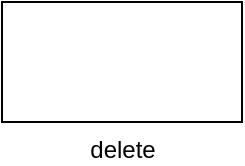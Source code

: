 <mxfile version="21.3.6" type="device" pages="2">
  <diagram name="Page-1" id="xThQm4sT6X-N74NFxG7Y">
    <mxGraphModel dx="715" dy="434" grid="1" gridSize="10" guides="1" tooltips="1" connect="1" arrows="1" fold="1" page="1" pageScale="1" pageWidth="827" pageHeight="1300" math="0" shadow="0">
      <root>
        <mxCell id="0" />
        <mxCell id="1" parent="0" />
        <mxCell id="gyr-2Z-5z_VwfHifDC50-1" value="delete" style="verticalLabelPosition=bottom;verticalAlign=top;html=1;shape=mxgraph.basic.rect;fillColor2=none;strokeWidth=1;size=20;indent=5;" parent="1" vertex="1">
          <mxGeometry x="100" y="170" width="120" height="60" as="geometry" />
        </mxCell>
      </root>
    </mxGraphModel>
  </diagram>
  <diagram id="4rwwZ6D2N6Y5Vrb3ogvn" name="Page-2">
    <mxGraphModel dx="715" dy="434" grid="1" gridSize="10" guides="1" tooltips="1" connect="1" arrows="1" fold="1" page="1" pageScale="1" pageWidth="827" pageHeight="1300" math="0" shadow="0">
      <root>
        <mxCell id="0" />
        <mxCell id="1" parent="0" />
        <UserObject label="" tags="Background" id="zy0sibjaueYdzKyYKhKY-1">
          <mxCell style="vsdxID=1;fillColor=none;gradientColor=none;strokeOpacity=0;spacingTop=-3;spacingBottom=-3;spacingLeft=-3;spacingRight=-3;points=[[0,0.5,0],[1,0.5,0],[0.5,1,0],[0.5,0,0]];labelBackgroundColor=none;rounded=1;strokeColor=none;html=1;whiteSpace=wrap;verticalAlign=middle;" parent="1" vertex="1">
            <mxGeometry x="219" y="80" width="109" height="50" as="geometry" />
          </mxCell>
        </UserObject>
        <mxCell id="zy0sibjaueYdzKyYKhKY-2" style="vsdxID=2;fillColor=#d2d3d5;gradientColor=none;strokeOpacity=0;shape=stencil(jZPRjoIwEEW/pq/NdGYVeNy4+gN+AZEqzbJgKir69SLThrbumuWpvXOHOdwMglanujxqgXDqbfetr6bqa0FfAtG0tbamH0+C1oJW+87qg+3ObcX3Yzk6ESZFV9yjnm6E0u625q5ZA0kqW3CBO3+6y3PiwPUcuHZz9um2YefubNmquFgoCUtnV6EfBnQE4F/nBERJWRE8DmWgtMEJi4AAPn+BmDuckGVyiTFGCJqS+cl5Mtgb5smNaYOgMA4qsr9S5rL4iDFnAIyi84DhZ1Ds+G80STB/Zo8vjDGSn58CvA/o3SaNh2lheZVN0/C+h/V0wUeJfw5aPwA=);spacingTop=-3;spacingBottom=-3;spacingLeft=-3;spacingRight=-3;points=[[0,0.5,0],[1,0.5,0],[0.5,1,0],[0.5,0,0]];labelBackgroundColor=none;rounded=1;html=1;whiteSpace=wrap;" parent="zy0sibjaueYdzKyYKhKY-1" vertex="1">
          <mxGeometry width="109" height="50" as="geometry" />
        </mxCell>
        <mxCell id="zy0sibjaueYdzKyYKhKY-3" value="&lt;div style=&quot;font-size: 1px&quot; align=&quot;center&quot;&gt;&lt;p style=&quot;margin: 0px; text-indent: 0px; vertical-align: middle; direction: ltr;&quot;&gt;&lt;font style=&quot;font-size:11.29px;font-family:Arial;color:#3d4752;direction:ltr;letter-spacing:0px;line-height:100%;opacity:1&quot;&gt;websockets.serve()&lt;br&gt;&lt;/font&gt;&lt;/p&gt;&lt;/div&gt;&lt;div align=&quot;center&quot;&gt;后端开始&lt;br&gt;&lt;/div&gt;" style="text;vsdxID=1;fillColor=none;gradientColor=none;strokeOpacity=0;spacingTop=-3;spacingBottom=-3;spacingLeft=-3;spacingRight=-3;points=[[0,0.5,0],[1,0.5,0],[0.5,1,0],[0.5,0,0]];labelBackgroundColor=none;rounded=1;strokeColor=none;html=1;whiteSpace=wrap;verticalAlign=middle;align=center;overflow=width;;html=1;" parent="zy0sibjaueYdzKyYKhKY-1" vertex="1">
          <mxGeometry x="3.421" y="2.38" width="102.795" height="44.45" as="geometry" />
        </mxCell>
        <UserObject label="" tags="Background" id="zy0sibjaueYdzKyYKhKY-4">
          <mxCell style="vsdxID=3;strokeOpacity=0;spacingTop=-3;spacingBottom=-3;spacingLeft=-3;spacingRight=-3;points=[[0,0.5,0],[1,0.5,0],[0.5,1,0],[0.5,0,0]];labelBackgroundColor=none;rounded=1;html=1;whiteSpace=wrap;" parent="1" vertex="1">
            <mxGeometry x="219" y="181" width="101" height="76" as="geometry" />
          </mxCell>
        </UserObject>
        <mxCell id="zy0sibjaueYdzKyYKhKY-5" style="vsdxID=4;fillColor=#ff8080;gradientColor=none;strokeOpacity=0;shape=stencil(vVPBcoMgFPwajjLAi1DPafoD/QKmEmVqxUHamHx90edkxGpuzQ12F5Z9zBI49rXuDBGsD959mostQ03glQhh29p4G+KKwInA8ey8qbz7bkvcdzoqBZsQU+IZPqoF0/7j3d4MYowCVzkSePLL/YyOw8wjdcWdpFJNwBtq41Wjyaw90AJQ7u/6/AWRWZIn182XD5kebJ95F3Swrk24RvvKZNEnOze6Sqj+Yky3gPnyZY1tFymKLd/NDDk9yDSDoiLNwNnOUJ4QZO1dAAV49CPyz49wlaRZjeZu8P9Zto13cii1zgEyybE3lycEedyRuJjKiDW1TYNdXvLr8kYIiw+nXw==);spacingTop=-3;spacingBottom=-3;spacingLeft=-3;spacingRight=-3;points=[[0,0.5,0],[1,0.5,0],[0.5,1,0],[0.5,0,0]];labelBackgroundColor=none;rounded=1;html=1;whiteSpace=wrap;" parent="zy0sibjaueYdzKyYKhKY-4" vertex="1">
          <mxGeometry width="101" height="76" as="geometry" />
        </mxCell>
        <mxCell id="zy0sibjaueYdzKyYKhKY-6" value="&lt;div style=&quot;font-size: 1px&quot;&gt;&lt;p style=&quot;text-align:center;margin-left:0;margin-right:0;margin-top:0px;margin-bottom:0px;text-indent:0;vertical-align:middle;direction:ltr;&quot;&gt;&lt;font style=&quot;font-size:15.52px;font-family:Arial;color:#ffffff;direction:ltr;letter-spacing:0px;line-height:100%;opacity:1&quot;&gt;Token检查&lt;/font&gt;&lt;/p&gt;&lt;/div&gt;" style="text;vsdxID=3;fillColor=none;gradientColor=none;strokeOpacity=0;spacingTop=-3;spacingBottom=-3;spacingLeft=-3;spacingRight=-3;points=[[0,0.5,0],[1,0.5,0],[0.5,1,0],[0.5,0,0]];labelBackgroundColor=none;rounded=1;strokeColor=none;html=1;whiteSpace=wrap;verticalAlign=middle;align=center;overflow=width;;html=1;" parent="zy0sibjaueYdzKyYKhKY-4" vertex="1">
          <mxGeometry x="3.17" y="2.98" width="95.25" height="69.85" as="geometry" />
        </mxCell>
        <mxCell id="zy0sibjaueYdzKyYKhKY-7" style="edgeStyle=orthogonalEdgeStyle;rounded=0;orthogonalLoop=1;jettySize=auto;html=1;entryX=0;entryY=0.5;entryDx=0;entryDy=0;entryPerimeter=0;" parent="1" source="zy0sibjaueYdzKyYKhKY-9" target="zy0sibjaueYdzKyYKhKY-33" edge="1">
          <mxGeometry relative="1" as="geometry" />
        </mxCell>
        <mxCell id="zy0sibjaueYdzKyYKhKY-8" value="No" style="edgeLabel;html=1;align=center;verticalAlign=middle;resizable=0;points=[];" parent="zy0sibjaueYdzKyYKhKY-7" vertex="1" connectable="0">
          <mxGeometry x="-0.183" y="-1" relative="1" as="geometry">
            <mxPoint as="offset" />
          </mxGeometry>
        </mxCell>
        <UserObject label="" tags="Background" id="zy0sibjaueYdzKyYKhKY-9">
          <mxCell style="vsdxID=5;fillColor=none;gradientColor=none;strokeColor=none;strokeWidth=3;spacingTop=-3;spacingBottom=-3;spacingLeft=-3;spacingRight=-3;points=[[0,0.5,0],[1,0.5,0],[0.5,1,0],[0.5,0,0],[0.89,1,0]];labelBackgroundColor=none;rounded=1;html=1;whiteSpace=wrap;" parent="1" vertex="1">
            <mxGeometry x="218" y="586" width="100" height="76" as="geometry" />
          </mxCell>
        </UserObject>
        <mxCell id="zy0sibjaueYdzKyYKhKY-10" style="vsdxID=6;fillColor=#ffffff;gradientColor=none;shape=stencil(vZNNkoMgEIVPw1KKH1GzTjIXmBNQkSg1RCxkJianD9paJVSS3WQH3Y9uPpqH+H5oZa8QI4N39kddde1bxA+IMd21ymkfVogfEd+frVONs79dDfteBiUjc0TVcIZOakakO33ru4IYwZyWAhJw8mL/po4j5PMCcrdlO+++QBkKTS0WZYkrkLpFSwkG+VpL5E9qkTGTox4yZ7302nbLtSBnpGtUFvpkZyObKDVcleo3Ybq9mdHdhmGXMBSvITiuWEwhMI0gkmLiYxTJ6+3eUAi8jm2lKDGrIoxkrivV/2Pkz57vxSwKGlPkuIqHkXyoz0G8cUVYzOYDW2pjwLvbfGrWEAKj8+MD);strokeColor=#c54242;strokeWidth=3;spacingTop=-3;spacingBottom=-3;spacingLeft=-3;spacingRight=-3;points=[[0,0.5,0],[1,0.5,0],[0.5,1,0],[0.5,0,0]];labelBackgroundColor=none;rounded=1;html=1;whiteSpace=wrap;" parent="zy0sibjaueYdzKyYKhKY-9" vertex="1">
          <mxGeometry width="100" height="76" as="geometry" />
        </mxCell>
        <mxCell id="zy0sibjaueYdzKyYKhKY-11" value="&lt;div style=&quot;font-size: 1px&quot;&gt;&lt;p style=&quot;text-align:center;margin-left:0;margin-right:0;margin-top:0px;margin-bottom:0px;text-indent:0;vertical-align:middle;direction:ltr;&quot;&gt;&lt;font style=&quot;font-size:11.29px;font-family:Arial;color:#333333;direction:ltr;letter-spacing:0px;line-height:100%;opacity:1&quot;&gt;是否登录？&lt;/font&gt;&lt;/p&gt;&lt;/div&gt;" style="text;vsdxID=5;fillColor=none;gradientColor=none;strokeColor=none;strokeWidth=3;spacingTop=-3;spacingBottom=-3;spacingLeft=-3;spacingRight=-3;points=[[0,0.5,0],[1,0.5,0],[0.5,1,0],[0.5,0,0],[0.89,1,0]];labelBackgroundColor=none;rounded=1;html=1;whiteSpace=wrap;verticalAlign=middle;align=center;overflow=width;;html=1;" parent="zy0sibjaueYdzKyYKhKY-9" vertex="1">
          <mxGeometry x="3.139" y="2.98" width="94.307" height="69.85" as="geometry" />
        </mxCell>
        <UserObject label="" tags="Background" id="zy0sibjaueYdzKyYKhKY-12">
          <mxCell style="vsdxID=7;fillColor=none;gradientColor=none;strokeOpacity=0;spacingTop=-3;spacingBottom=-3;spacingLeft=-3;spacingRight=-3;points=[[0,0.5,0],[1,0.5,0],[0.5,1,0],[0.5,0,0]];labelBackgroundColor=none;rounded=1;strokeColor=none;html=1;whiteSpace=wrap;" parent="1" vertex="1">
            <mxGeometry x="491" y="716" width="101" height="50" as="geometry" />
          </mxCell>
        </UserObject>
        <mxCell id="zy0sibjaueYdzKyYKhKY-13" style="vsdxID=8;fillColor=#d2d3d5;gradientColor=none;strokeOpacity=0;shape=stencil(jZPRjoIwEEW/pq/NdGYVeNy4+gN+AZEqzbJgKir69SLThrbumuWpvXOHOdwMglanujxqgXDqbfetr6bqa0FfAtG0tbamH0+C1oJW+87qg+3ObcX3Yzk6ESZFV9yjnm6E0u625q5ZA0kqW3CBO3+6y3PiwPUcuHZz9um2YefubNmquFgoCUtnV6EfBnQE4F/nBERJWRE8DmWgtMEJi4AAPn+BmDuckGVyiTFGCJqS+cl5Mtgb5smNaYOgMA4qsr9S5rL4iDFnAIyi84DhZ1Ds+G80STB/Zo8vjDGSn58CvA/o3SaNh2lheZVN0/C+h/V0wUeJfw5aPwA=);spacingTop=-3;spacingBottom=-3;spacingLeft=-3;spacingRight=-3;points=[[0,0.5,0],[1,0.5,0],[0.5,1,0],[0.5,0,0]];labelBackgroundColor=none;rounded=1;html=1;whiteSpace=wrap;" parent="zy0sibjaueYdzKyYKhKY-12" vertex="1">
          <mxGeometry width="101" height="50" as="geometry" />
        </mxCell>
        <mxCell id="zy0sibjaueYdzKyYKhKY-14" value="&lt;div style=&quot;font-size: 1px&quot;&gt;&lt;p style=&quot;text-align:center;margin-left:0;margin-right:0;margin-top:0px;margin-bottom:0px;text-indent:0;vertical-align:middle;direction:ltr;&quot;&gt;&lt;font style=&quot;font-size:11.29px;font-family:Arial;color:#333333;direction:ltr;letter-spacing:0px;line-height:100%;opacity:1&quot;&gt;pause&lt;/font&gt;&lt;/p&gt;&lt;p style=&quot;text-align:center;margin-left:0;margin-right:0;margin-top:0px;margin-bottom:0px;text-indent:0;vertical-align:middle;direction:ltr;&quot;&gt;&lt;font style=&quot;font-size:11.29px;font-family:Arial;color:#333333;direction:ltr;letter-spacing:0px;line-height:100%;opacity:1&quot;&gt;暂停&lt;br&gt;&lt;/font&gt;&lt;/p&gt;&lt;/div&gt;" style="text;vsdxID=7;fillColor=none;gradientColor=none;strokeOpacity=0;spacingTop=-3;spacingBottom=-3;spacingLeft=-3;spacingRight=-3;points=[[0,0.5,0],[1,0.5,0],[0.5,1,0],[0.5,0,0]];labelBackgroundColor=none;rounded=1;strokeColor=none;html=1;whiteSpace=wrap;verticalAlign=middle;align=center;overflow=width;;html=1;" parent="zy0sibjaueYdzKyYKhKY-12" vertex="1">
          <mxGeometry x="3.17" y="2.38" width="95.25" height="44.45" as="geometry" />
        </mxCell>
        <UserObject label="" tags="Background" id="zy0sibjaueYdzKyYKhKY-15">
          <mxCell style="vsdxID=9;edgeStyle=none;startArrow=none;endArrow=block;startSize=5;endSize=5;strokeColor=#333333;spacingTop=-3;spacingBottom=-3;spacingLeft=-3;spacingRight=-3;verticalAlign=middle;html=1;labelBackgroundColor=none;rounded=1;" parent="1" edge="1">
            <mxGeometry relative="1" as="geometry">
              <mxPoint as="offset" />
              <Array as="points" />
              <mxPoint x="270" y="131" as="sourcePoint" />
              <mxPoint x="270" y="181" as="targetPoint" />
            </mxGeometry>
          </mxCell>
        </UserObject>
        <UserObject label="" tags="Background" id="zy0sibjaueYdzKyYKhKY-16">
          <mxCell style="vsdxID=10;edgeStyle=none;startArrow=none;endArrow=block;startSize=5;endSize=5;strokeColor=#333333;spacingTop=-3;spacingBottom=-3;spacingLeft=-3;spacingRight=-3;verticalAlign=middle;html=1;labelBackgroundColor=none;rounded=1;" parent="1" edge="1">
            <mxGeometry relative="1" as="geometry">
              <mxPoint as="offset" />
              <Array as="points" />
              <mxPoint x="270" y="258" as="sourcePoint" />
              <mxPoint x="270" y="308" as="targetPoint" />
            </mxGeometry>
          </mxCell>
        </UserObject>
        <UserObject label="" tags="Background" id="zy0sibjaueYdzKyYKhKY-17">
          <mxCell style="vsdxID=11;fillColor=none;gradientColor=none;strokeWidth=102;spacingTop=-3;spacingBottom=-3;spacingLeft=-3;spacingRight=-3;points=[];labelBackgroundColor=none;rounded=0;strokeColor=none;html=1;whiteSpace=wrap;" parent="1" vertex="1">
            <mxGeometry x="350" y="100" width="350" height="70" as="geometry" />
          </mxCell>
        </UserObject>
        <mxCell id="zy0sibjaueYdzKyYKhKY-18" style="vsdxID=12;fillColor=none;gradientColor=none;fillOpacity=0;strokeOpacity=0;spacingTop=-3;spacingBottom=-3;spacingLeft=-3;spacingRight=-3;points=[[0,0.5,0],[1,0.5,0],[0.5,1,0],[0.5,0,0]];labelBackgroundColor=none;rounded=1;strokeColor=none;html=1;whiteSpace=wrap;" parent="zy0sibjaueYdzKyYKhKY-17" vertex="1">
          <mxGeometry width="349.354" height="47.895" as="geometry" />
        </mxCell>
        <mxCell id="zy0sibjaueYdzKyYKhKY-19" style="vsdxID=13;fillColor=#ffffff;gradientColor=none;fillOpacity=0;strokeOpacity=0;shape=stencil(vVTLdoMgEP0alnJ4+IB1mvxAv4BTiXJKxYO0sf36omMbMam7Zod37szlzjAifhha1WvEyBC8e9UXU4cW8SfEmOla7U2IJ8SPiB/OzuvGu/euhu9eRSYjM6JryKETmxHlX57NlwaMYE6rAgKQ+eY+JsVxiUPoc6kgcZ7PyAnIsdak8kPGkgPfXxOoAOjKyZOai8KYqdEMmXdBBeO6JGaVb3QWtbKzVU0SGi5a9yuYrm9nTbeyIiUm5R3pu1YoJjS1Mt28SqxQ8ld3HuNGykReEFyKveGIcjOcCguZOLpt0a/H/3d08zKiNqZs97ltZkQFFkX63LYtKsqH+dlfnXiYlxTW11gLO76Ob5c6QvBD4Mdv);spacingTop=-3;spacingBottom=-3;spacingLeft=-3;spacingRight=-3;points=[[0,0.5,0],[1,0.5,0],[0.5,1,0],[0.5,0,0]];labelBackgroundColor=none;rounded=1;html=1;whiteSpace=wrap;" parent="zy0sibjaueYdzKyYKhKY-18" vertex="1">
          <mxGeometry width="349.354" height="47.895" as="geometry" />
        </mxCell>
        <mxCell id="zy0sibjaueYdzKyYKhKY-20" value="&lt;div style=&quot;font-size: 1px&quot;&gt;&lt;p style=&quot;text-align:center;margin-left:6;margin-right:6;margin-top:2px;margin-bottom:0px;text-indent:0;vertical-align:middle;direction:ltr;&quot;&gt;&lt;font style=&quot;font-size:16.93px;font-family:Arial;color:#a9afb8;direction:ltr;letter-spacing:0px;line-height:100%;opacity:1&quot;&gt;&lt;b&gt;Legal-Chat Backend Flowchart&lt;/b&gt;&lt;/font&gt;&lt;/p&gt;&lt;/div&gt;" style="text;vsdxID=12;fillColor=none;gradientColor=none;fillOpacity=0;strokeOpacity=0;spacingTop=-3;spacingBottom=-3;spacingLeft=-3;spacingRight=-3;points=[[0,0.5,0],[1,0.5,0],[0.5,1,0],[0.5,0,0]];labelBackgroundColor=none;rounded=1;strokeColor=none;html=1;whiteSpace=wrap;verticalAlign=middle;align=center;overflow=width;;html=1;" parent="zy0sibjaueYdzKyYKhKY-18" vertex="1">
          <mxGeometry x="1.64" y="4.439" width="346.5" height="39.771" as="geometry" />
        </mxCell>
        <mxCell id="zy0sibjaueYdzKyYKhKY-21" style="vsdxID=14;fillColor=none;gradientColor=none;shape=stencil(hZA7DsIwDEBP45HITYTUzqVcgBNExJAISCo35Xd60pihYmGzn/3kD5h+8nYk0DhlThd6BJc9mB1oHaInDrlEYAYw/SkxnTnN0Uk+2tKpsRJy4jRLt0bLx0N4k7CtwlaweLd0X+Y9pbpBhV/rJaRrVSfCXoRriCuhwf9GCep2NZHD1rXfSwqSL5jhAw==);strokeColor=#a9afb8;spacingTop=-3;spacingBottom=-3;spacingLeft=-3;spacingRight=-3;points=[];labelBackgroundColor=none;rounded=1;html=1;whiteSpace=wrap;" parent="zy0sibjaueYdzKyYKhKY-17" vertex="1">
          <mxGeometry x="85.24" y="46.053" width="180.166" height="1.842" as="geometry" />
        </mxCell>
        <mxCell id="zy0sibjaueYdzKyYKhKY-22" style="vsdxID=15;fillColor=none;gradientColor=none;fillOpacity=0;strokeOpacity=0;spacingTop=-3;spacingBottom=-3;spacingLeft=-3;spacingRight=-3;points=[[0,0.5,0],[1,0.5,0],[0.5,1,0],[0.5,0,0]];labelBackgroundColor=none;rounded=1;strokeColor=none;html=1;whiteSpace=wrap;" parent="zy0sibjaueYdzKyYKhKY-17" vertex="1">
          <mxGeometry y="47.895" width="350" height="20.263" as="geometry" />
        </mxCell>
        <mxCell id="zy0sibjaueYdzKyYKhKY-23" style="vsdxID=16;fillColor=#ffffff;gradientColor=none;fillOpacity=0;strokeOpacity=0;shape=stencil(vVTLdoMgFPwalnJ4KbpO0x/oF3AqUU6teJA2Jl9f9JpWSO2u2cHMXIa5ckX8MLZq0IiR0Tv7ps+m9i3iT4gx07faGR9WiB8RP5ys042zH30N+0EFJSMLomuoobOaEeVeX8xVA0YwpzIHAirf7efsOK08UBfYCYaFWJBnEIezZpebGFcM9O5WQHFZAvSjEdGZq8OUqcmMmbNeeWP7iOuUa3QWvLJTp5qIGs9aDxuYbm/XmX4TpaowKX6x3osikigMSxpFoWSvOw9Ik5rnEvP9OBSTMolTYllEce778+3x/3HunkW4zfoud76PTALxHAsZP7W0QXnxsDh/j01YLAMKo2u6DuZ7y6cDHSD4GfDjFw==);spacingTop=-3;spacingBottom=-3;spacingLeft=-3;spacingRight=-3;points=[[0,0.5,0],[1,0.5,0],[0.5,1,0],[0.5,0,0]];labelBackgroundColor=none;rounded=1;html=1;whiteSpace=wrap;" parent="zy0sibjaueYdzKyYKhKY-22" vertex="1">
          <mxGeometry width="350" height="20.263" as="geometry" />
        </mxCell>
        <mxCell id="zy0sibjaueYdzKyYKhKY-24" value="&lt;div style=&quot;font-size: 1px&quot;&gt;&lt;p style=&quot;text-align:center;margin-left:6;margin-right:6;margin-top:2px;margin-bottom:0px;text-indent:0;vertical-align:middle;direction:ltr;&quot;&gt;&lt;font style=&quot;font-size:9.88px;font-family:Arial;color:#a9afb8;direction:ltr;letter-spacing:0px;line-height:100%;opacity:1&quot;&gt;Breeky Sneaky  |  May 30, 2023&lt;/font&gt;&lt;/p&gt;&lt;/div&gt;" style="text;vsdxID=15;fillColor=none;gradientColor=none;fillOpacity=0;strokeOpacity=0;spacingTop=-3;spacingBottom=-3;spacingLeft=-3;spacingRight=-3;points=[[0,0.5,0],[1,0.5,0],[0.5,1,0],[0.5,0,0]];labelBackgroundColor=none;rounded=1;strokeColor=none;html=1;whiteSpace=wrap;verticalAlign=middle;align=center;overflow=width;;html=1;" parent="zy0sibjaueYdzKyYKhKY-22" vertex="1">
          <mxGeometry x="1.64" y="2.892" width="346.907" height="12.876" as="geometry" />
        </mxCell>
        <UserObject label="" tags="Background" id="zy0sibjaueYdzKyYKhKY-25">
          <mxCell style="vsdxID=17;fillColor=none;gradientColor=none;strokeOpacity=0;spacingTop=-3;spacingBottom=-3;spacingLeft=-3;spacingRight=-3;points=[[0,0.5,0],[1,0.5,0],[0.5,1,0],[0.5,0,0]];labelBackgroundColor=none;rounded=1;strokeColor=none;html=1;whiteSpace=wrap;" parent="1" vertex="1">
            <mxGeometry x="219" y="308" width="101" height="76" as="geometry" />
          </mxCell>
        </UserObject>
        <mxCell id="zy0sibjaueYdzKyYKhKY-26" style="vsdxID=18;fillColor=#ff8080;gradientColor=none;strokeOpacity=0;shape=stencil(vVPBcoMgFPwajjLAi1DPafoD/QKmEmVqxUHamHx90edkxGpuzQ12F5Z9zBI49rXuDBGsD959mostQ03glQhh29p4G+KKwInA8ey8qbz7bkvcdzoqBZsQU+IZPqoF0/7j3d4MYowCVzkSePLL/YyOw8wjdcWdpFJNwBtq41Wjyaw90AJQ7u/6/AWRWZIn182XD5kebJ95F3Swrk24RvvKZNEnOze6Sqj+Yky3gPnyZY1tFymKLd/NDDk9yDSDoiLNwNnOUJ4QZO1dAAV49CPyz49wlaRZjeZu8P9Zto13cii1zgEyybE3lycEedyRuJjKiDW1TYNdXvLr8kYIiw+nXw==);spacingTop=-3;spacingBottom=-3;spacingLeft=-3;spacingRight=-3;points=[[0,0.5,0],[1,0.5,0],[0.5,1,0],[0.5,0,0]];labelBackgroundColor=none;rounded=1;html=1;whiteSpace=wrap;" parent="zy0sibjaueYdzKyYKhKY-25" vertex="1">
          <mxGeometry width="101" height="76" as="geometry" />
        </mxCell>
        <mxCell id="zy0sibjaueYdzKyYKhKY-27" value="&lt;div style=&quot;font-size: 1px&quot;&gt;&lt;p style=&quot;text-align:center;margin-left:0;margin-right:0;margin-top:0px;margin-bottom:0px;text-indent:0;vertical-align:middle;direction:ltr;&quot;&gt;&lt;font style=&quot;font-size:15.52px;font-family:Arial;color:#ffffff;direction:ltr;letter-spacing:0px;line-height:100%;opacity:1&quot;&gt;接收Chat ID&lt;/font&gt;&lt;/p&gt;&lt;/div&gt;" style="text;vsdxID=17;fillColor=none;gradientColor=none;strokeOpacity=0;spacingTop=-3;spacingBottom=-3;spacingLeft=-3;spacingRight=-3;points=[[0,0.5,0],[1,0.5,0],[0.5,1,0],[0.5,0,0]];labelBackgroundColor=none;rounded=1;strokeColor=none;html=1;whiteSpace=wrap;verticalAlign=middle;align=center;overflow=width;;html=1;" parent="zy0sibjaueYdzKyYKhKY-25" vertex="1">
          <mxGeometry x="3.17" y="2.98" width="95.25" height="69.85" as="geometry" />
        </mxCell>
        <UserObject label="" tags="Background" id="zy0sibjaueYdzKyYKhKY-28">
          <mxCell style="vsdxID=19;fillColor=none;gradientColor=none;strokeOpacity=0;spacingTop=-3;spacingBottom=-3;spacingLeft=-3;spacingRight=-3;points=[[0,0.5,0],[1,0.5,0],[0.5,1,0],[0.5,0,0]];labelBackgroundColor=none;rounded=1;strokeColor=none;html=1;whiteSpace=wrap;" parent="1" vertex="1">
            <mxGeometry x="218" y="452" width="101" height="76" as="geometry" />
          </mxCell>
        </UserObject>
        <mxCell id="zy0sibjaueYdzKyYKhKY-29" style="vsdxID=20;fillColor=#ff8080;gradientColor=none;strokeOpacity=0;shape=stencil(vVPBcoMgFPwajjLAi1DPafoD/QKmEmVqxUHamHx90edkxGpuzQ12F5Z9zBI49rXuDBGsD959mostQ03glQhh29p4G+KKwInA8ey8qbz7bkvcdzoqBZsQU+IZPqoF0/7j3d4MYowCVzkSePLL/YyOw8wjdcWdpFJNwBtq41Wjyaw90AJQ7u/6/AWRWZIn182XD5kebJ95F3Swrk24RvvKZNEnOze6Sqj+Yky3gPnyZY1tFymKLd/NDDk9yDSDoiLNwNnOUJ4QZO1dAAV49CPyz49wlaRZjeZu8P9Zto13cii1zgEyybE3lycEedyRuJjKiDW1TYNdXvLr8kYIiw+nXw==);spacingTop=-3;spacingBottom=-3;spacingLeft=-3;spacingRight=-3;points=[[0,0.5,0],[1,0.5,0],[0.5,1,0],[0.5,0,0]];labelBackgroundColor=none;rounded=1;html=1;whiteSpace=wrap;" parent="zy0sibjaueYdzKyYKhKY-28" vertex="1">
          <mxGeometry width="101" height="76" as="geometry" />
        </mxCell>
        <mxCell id="zy0sibjaueYdzKyYKhKY-30" value="&lt;p style=&quot;line-height: 100%;&quot; align=&quot;justify&quot;&gt;&lt;/p&gt;&lt;div style=&quot;font-size: 1px&quot; align=&quot;justify&quot;&gt;&lt;p style=&quot;text-align:center;margin-left:0;margin-right:0;margin-top:0px;margin-bottom:0px;text-indent:0;vertical-align:middle;direction:ltr;&quot;&gt;&lt;font style=&quot;font-size:15.52px;font-family:Arial;color:#ffffff;direction:ltr;letter-spacing:0px;line-height:100%;opacity:1&quot;&gt;接收用户第一&lt;/font&gt;&lt;/p&gt;&lt;p style=&quot;text-align:center;margin-left:0;margin-right:0;margin-top:0px;margin-bottom:0px;text-indent:0;vertical-align:middle;direction:ltr;&quot;&gt;&lt;font style=&quot;font-size:15.52px;font-family:Arial;color:#ffffff;direction:ltr;letter-spacing:0px;line-height:100%;opacity:1&quot;&gt;&lt;br&gt;&lt;/font&gt;&lt;/p&gt;&lt;p style=&quot;text-align:center;margin-left:0;margin-right:0;margin-top:0px;margin-bottom:0px;text-indent:0;vertical-align:middle;direction:ltr;&quot;&gt;&lt;font style=&quot;font-size:15.52px;font-family:Arial;color:#ffffff;direction:ltr;letter-spacing:0px;line-height:100%;opacity:1&quot;&gt;个问题&lt;/font&gt;&lt;/p&gt;&lt;/div&gt;&lt;p align=&quot;justify&quot;&gt;&lt;/p&gt;" style="text;vsdxID=19;fillColor=none;gradientColor=none;strokeOpacity=0;spacingTop=-3;spacingBottom=-3;spacingLeft=-3;spacingRight=-3;points=[[0,0.5,0],[1,0.5,0],[0.5,1,0],[0.5,0,0]];labelBackgroundColor=none;rounded=1;strokeColor=none;html=1;whiteSpace=wrap;verticalAlign=middle;align=center;overflow=width;;html=1;" parent="zy0sibjaueYdzKyYKhKY-28" vertex="1">
          <mxGeometry x="3.17" y="2.98" width="95.25" height="69.85" as="geometry" />
        </mxCell>
        <UserObject label="" tags="Background" id="zy0sibjaueYdzKyYKhKY-31">
          <mxCell style="vsdxID=21;edgeStyle=none;startArrow=none;endArrow=block;startSize=5;endSize=5;strokeColor=#3a414a;spacingTop=-3;spacingBottom=-3;spacingLeft=-3;spacingRight=-3;verticalAlign=middle;html=1;labelBackgroundColor=none;rounded=1;" parent="1" edge="1">
            <mxGeometry relative="1" as="geometry">
              <mxPoint y="-1" as="offset" />
              <Array as="points" />
              <mxPoint x="270" y="385" as="sourcePoint" />
              <mxPoint x="270" y="452" as="targetPoint" />
            </mxGeometry>
          </mxCell>
        </UserObject>
        <UserObject label="" tags="Background" id="zy0sibjaueYdzKyYKhKY-32">
          <mxCell style="vsdxID=22;edgeStyle=none;startArrow=none;endArrow=block;startSize=5;endSize=5;strokeColor=#3a414a;spacingTop=-3;spacingBottom=-3;spacingLeft=-3;spacingRight=-3;verticalAlign=middle;html=1;labelBackgroundColor=none;rounded=1;" parent="1" edge="1">
            <mxGeometry relative="1" as="geometry">
              <mxPoint as="offset" />
              <Array as="points" />
              <mxPoint x="269" y="528" as="sourcePoint" />
              <mxPoint x="269" y="587" as="targetPoint" />
            </mxGeometry>
          </mxCell>
        </UserObject>
        <UserObject label="" tags="Background" id="zy0sibjaueYdzKyYKhKY-33">
          <mxCell style="vsdxID=23;fillColor=none;gradientColor=none;strokeColor=none;strokeWidth=3;spacingTop=-3;spacingBottom=-3;spacingLeft=-3;spacingRight=-3;points=[[0,0.5,0],[1,0.5,0],[0.5,1,0],[0.5,0,0],[0.01,1,0]];labelBackgroundColor=none;rounded=1;html=1;whiteSpace=wrap;" parent="1" vertex="1">
            <mxGeometry x="409" y="584" width="109" height="80" as="geometry" />
          </mxCell>
        </UserObject>
        <mxCell id="zy0sibjaueYdzKyYKhKY-34" style="vsdxID=24;fillColor=#ffffff;gradientColor=none;shape=stencil(vZNNkoMgEIVPw1KKH1GzTjIXmBNQkSg1RCxkJianD9paJVSS3WQH3Y9uPpqH+H5oZa8QI4N39kddde1bxA+IMd21ymkfVogfEd+frVONs79dDfteBiUjc0TVcIZOakakO33ru4IYwZyWAhJw8mL/po4j5PMCcrdlO+++QBkKTS0WZYkrkLpFSwkG+VpL5E9qkTGTox4yZ7302nbLtSBnpGtUFvpkZyObKDVcleo3Ybq9mdHdhmGXMBSvITiuWEwhMI0gkmLiYxTJ6+3eUAi8jm2lKDGrIoxkrivV/2Pkz57vxSwKGlPkuIqHkXyoz0G8cUVYzOYDW2pjwLvbfGrWEAKj8+MD);strokeColor=#c54242;strokeWidth=3;spacingTop=-3;spacingBottom=-3;spacingLeft=-3;spacingRight=-3;points=[[0,0.5,0],[1,0.5,0],[0.5,1,0],[0.5,0,0]];labelBackgroundColor=none;rounded=1;html=1;whiteSpace=wrap;" parent="zy0sibjaueYdzKyYKhKY-33" vertex="1">
          <mxGeometry width="109" height="80" as="geometry" />
        </mxCell>
        <mxCell id="zy0sibjaueYdzKyYKhKY-35" value="&lt;div style=&quot;font-size: 1px&quot;&gt;&lt;p style=&quot;text-align:center;margin-left:0;margin-right:0;margin-top:0px;margin-bottom:0px;text-indent:0;vertical-align:middle;direction:ltr;&quot;&gt;&lt;font style=&quot;font-size:11.29px;font-family:Arial;color:#333333;direction:ltr;letter-spacing:0px;line-height:100%;opacity:1&quot;&gt;是否为默认问题？&lt;/font&gt;&lt;/p&gt;&lt;/div&gt;" style="text;vsdxID=23;fillColor=none;gradientColor=none;strokeColor=none;strokeWidth=3;spacingTop=-3;spacingBottom=-3;spacingLeft=-3;spacingRight=-3;points=[[0,0.5,0],[1,0.5,0],[0.5,1,0],[0.5,0,0],[0.01,1,0]];labelBackgroundColor=none;rounded=1;html=1;whiteSpace=wrap;verticalAlign=middle;align=center;overflow=width;;html=1;" parent="zy0sibjaueYdzKyYKhKY-33" vertex="1">
          <mxGeometry x="3.421" y="3.137" width="102.795" height="73.526" as="geometry" />
        </mxCell>
        <UserObject label="" tags="Background" id="zy0sibjaueYdzKyYKhKY-36">
          <mxCell style="vsdxID=29;fillColor=none;gradientColor=none;strokeOpacity=0;spacingTop=-3;spacingBottom=-3;spacingLeft=-3;spacingRight=-3;points=[[0,0.5,0],[1,0.5,0],[0.5,1,0],[0.5,0,0]];labelBackgroundColor=none;rounded=1;strokeColor=none;html=1;whiteSpace=wrap;perimeterSpacing=1;horizontal=1;" parent="1" vertex="1">
            <mxGeometry x="413" y="406" width="101" height="76" as="geometry" />
          </mxCell>
        </UserObject>
        <mxCell id="zy0sibjaueYdzKyYKhKY-37" style="vsdxID=30;fillColor=#ff8080;gradientColor=none;strokeOpacity=0;shape=stencil(vVPBcoMgFPwajjLAi1DPafoD/QKmEmVqxUHamHx90edkxGpuzQ12F5Z9zBI49rXuDBGsD959mostQ03glQhh29p4G+KKwInA8ey8qbz7bkvcdzoqBZsQU+IZPqoF0/7j3d4MYowCVzkSePLL/YyOw8wjdcWdpFJNwBtq41Wjyaw90AJQ7u/6/AWRWZIn182XD5kebJ95F3Swrk24RvvKZNEnOze6Sqj+Yky3gPnyZY1tFymKLd/NDDk9yDSDoiLNwNnOUJ4QZO1dAAV49CPyz49wlaRZjeZu8P9Zto13cii1zgEyybE3lycEedyRuJjKiDW1TYNdXvLr8kYIiw+nXw==);spacingTop=-3;spacingBottom=-3;spacingLeft=-3;spacingRight=-3;points=[[0,0.5,0],[1,0.5,0],[0.5,1,0],[0.5,0,0]];labelBackgroundColor=none;rounded=1;html=1;whiteSpace=wrap;" parent="zy0sibjaueYdzKyYKhKY-36" vertex="1">
          <mxGeometry width="101" height="76" as="geometry" />
        </mxCell>
        <mxCell id="zy0sibjaueYdzKyYKhKY-38" value="&lt;div style=&quot;font-size: 1px&quot;&gt;&lt;p style=&quot;text-align:center;margin-left:0;margin-right:0;margin-top:0px;margin-bottom:0px;text-indent:0;vertical-align:middle;direction:ltr;&quot;&gt;&lt;font style=&quot;font-size:12.7px;font-family:Arial;color:#ffffff;direction:ltr;letter-spacing:0px;line-height:100%;opacity:1&quot;&gt;“请您登录后再找&lt;/font&gt;&lt;/p&gt;&lt;p style=&quot;text-align:center;margin-left:0;margin-right:0;margin-top:0px;margin-bottom:0px;text-indent:0;vertical-align:middle;direction:ltr;&quot;&gt;&lt;font style=&quot;font-size:12.7px;font-family:Arial;color:#ffffff;direction:ltr;letter-spacing:0px;line-height:100%;opacity:1&quot;&gt;&lt;br&gt;&lt;/font&gt;&lt;/p&gt;&lt;p style=&quot;text-align:center;margin-left:0;margin-right:0;margin-top:0px;margin-bottom:0px;text-indent:0;vertical-align:middle;direction:ltr;&quot;&gt;&lt;font style=&quot;font-size:12.7px;font-family:Arial;color:#ffffff;direction:ltr;letter-spacing:0px;line-height:100%;opacity:1&quot;&gt;我咨询更多问题”&lt;/font&gt;&lt;/p&gt;&lt;/div&gt;" style="text;vsdxID=29;fillColor=none;gradientColor=none;strokeOpacity=0;spacingTop=1;spacingBottom=-3;spacingLeft=-3;spacingRight=-3;points=[[0,0.5,0],[1,0.5,0],[0.5,1,0],[0.5,0,0]];labelBackgroundColor=none;rounded=1;strokeColor=none;html=1;whiteSpace=wrap;verticalAlign=middle;align=center;overflow=width;;html=1;fontStyle=0" parent="zy0sibjaueYdzKyYKhKY-36" vertex="1">
          <mxGeometry x="3.17" y="2.98" width="95.25" height="69.85" as="geometry" />
        </mxCell>
        <UserObject label="" tags="Background" id="zy0sibjaueYdzKyYKhKY-39">
          <mxCell style="vsdxID=31;fillColor=none;gradientColor=none;strokeOpacity=0;spacingTop=-3;spacingBottom=-3;spacingLeft=-3;spacingRight=-3;points=[[0,0.5,0],[1,0.5,0],[0.5,1,0],[0.5,0,0]];labelBackgroundColor=none;rounded=1;strokeColor=none;html=1;whiteSpace=wrap;" parent="1" vertex="1">
            <mxGeometry x="414" y="290" width="101" height="50" as="geometry" />
          </mxCell>
        </UserObject>
        <mxCell id="zy0sibjaueYdzKyYKhKY-40" style="vsdxID=32;fillColor=#d2d3d5;gradientColor=none;strokeOpacity=0;shape=stencil(jZPRjoIwEEW/pq/NdGYVeNy4+gN+AZEqzbJgKir69SLThrbumuWpvXOHOdwMglanujxqgXDqbfetr6bqa0FfAtG0tbamH0+C1oJW+87qg+3ObcX3Yzk6ESZFV9yjnm6E0u625q5ZA0kqW3CBO3+6y3PiwPUcuHZz9um2YefubNmquFgoCUtnV6EfBnQE4F/nBERJWRE8DmWgtMEJi4AAPn+BmDuckGVyiTFGCJqS+cl5Mtgb5smNaYOgMA4qsr9S5rL4iDFnAIyi84DhZ1Ds+G80STB/Zo8vjDGSn58CvA/o3SaNh2lheZVN0/C+h/V0wUeJfw5aPwA=);spacingTop=-3;spacingBottom=-3;spacingLeft=-3;spacingRight=-3;points=[[0,0.5,0],[1,0.5,0],[0.5,1,0],[0.5,0,0]];labelBackgroundColor=none;rounded=1;html=1;whiteSpace=wrap;" parent="zy0sibjaueYdzKyYKhKY-39" vertex="1">
          <mxGeometry width="101" height="50" as="geometry" />
        </mxCell>
        <mxCell id="zy0sibjaueYdzKyYKhKY-41" value="&lt;div style=&quot;font-size: 1px&quot;&gt;&lt;p style=&quot;text-align:center;margin-left:0;margin-right:0;margin-top:0px;margin-bottom:0px;text-indent:0;vertical-align:middle;direction:ltr;&quot;&gt;&lt;font style=&quot;font-size:11.29px;font-family:Arial;color:#333333;direction:ltr;letter-spacing:0px;line-height:100%;opacity:1&quot;&gt;pause&lt;/font&gt;&lt;/p&gt;&lt;/div&gt;&amp;nbsp;暂停" style="text;vsdxID=31;fillColor=none;gradientColor=none;strokeOpacity=0;spacingTop=-3;spacingBottom=-3;spacingLeft=-3;spacingRight=-3;points=[[0,0.5,0],[1,0.5,0],[0.5,1,0],[0.5,0,0]];labelBackgroundColor=none;rounded=1;strokeColor=none;html=1;whiteSpace=wrap;verticalAlign=middle;align=center;overflow=width;;html=1;" parent="zy0sibjaueYdzKyYKhKY-39" vertex="1">
          <mxGeometry x="3.17" y="2.38" width="95.25" height="44.45" as="geometry" />
        </mxCell>
        <UserObject label="" tags="Background" id="zy0sibjaueYdzKyYKhKY-42">
          <mxCell style="vsdxID=33;edgeStyle=none;startArrow=none;endArrow=block;startSize=5;endSize=5;strokeColor=#3a414a;spacingTop=-3;spacingBottom=-3;spacingLeft=-3;spacingRight=-3;verticalAlign=middle;html=1;labelBackgroundColor=none;rounded=1;exitX=0.5;exitY=0;exitDx=0;exitDy=0;exitPerimeter=0;entryX=0.5;entryY=1;entryDx=0;entryDy=0;entryPerimeter=0;" parent="1" source="zy0sibjaueYdzKyYKhKY-37" target="zy0sibjaueYdzKyYKhKY-40" edge="1">
            <mxGeometry relative="1" as="geometry">
              <mxPoint y="-1" as="offset" />
              <Array as="points" />
              <mxPoint x="460" y="406" as="sourcePoint" />
              <mxPoint x="460" y="334" as="targetPoint" />
            </mxGeometry>
          </mxCell>
        </UserObject>
        <UserObject label="" tags="Background" id="zy0sibjaueYdzKyYKhKY-43">
          <mxCell style="vsdxID=34;fillColor=none;gradientColor=none;strokeColor=none;strokeWidth=3;spacingTop=-3;spacingBottom=-3;spacingLeft=-3;spacingRight=-3;points=[[0,0.5,0],[1,0.5,0],[0.5,1,0],[0.5,0,0],[0.97,1,0]];labelBackgroundColor=none;rounded=1;html=1;whiteSpace=wrap;" parent="1" vertex="1">
            <mxGeometry x="130" y="804" width="101" height="76" as="geometry" />
          </mxCell>
        </UserObject>
        <mxCell id="zy0sibjaueYdzKyYKhKY-44" style="vsdxID=35;fillColor=#ffffff;gradientColor=none;shape=stencil(vZNNkoMgEIVPw1KKH1GzTjIXmBNQkSg1RCxkJianD9paJVSS3WQH3Y9uPpqH+H5oZa8QI4N39kddde1bxA+IMd21ymkfVogfEd+frVONs79dDfteBiUjc0TVcIZOakakO33ru4IYwZyWAhJw8mL/po4j5PMCcrdlO+++QBkKTS0WZYkrkLpFSwkG+VpL5E9qkTGTox4yZ7302nbLtSBnpGtUFvpkZyObKDVcleo3Ybq9mdHdhmGXMBSvITiuWEwhMI0gkmLiYxTJ6+3eUAi8jm2lKDGrIoxkrivV/2Pkz57vxSwKGlPkuIqHkXyoz0G8cUVYzOYDW2pjwLvbfGrWEAKj8+MD);strokeColor=#c54242;strokeWidth=3;spacingTop=-3;spacingBottom=-3;spacingLeft=-3;spacingRight=-3;points=[[0,0.5,0],[1,0.5,0],[0.5,1,0],[0.5,0,0]];labelBackgroundColor=none;rounded=1;html=1;whiteSpace=wrap;" parent="zy0sibjaueYdzKyYKhKY-43" vertex="1">
          <mxGeometry width="101" height="76" as="geometry" />
        </mxCell>
        <mxCell id="zy0sibjaueYdzKyYKhKY-45" value="&lt;div style=&quot;font-size: 1px&quot;&gt;&lt;p style=&quot;text-align:center;margin-left:0;margin-right:0;margin-top:0px;margin-bottom:0px;text-indent:0;vertical-align:middle;direction:ltr;&quot;&gt;&lt;font style=&quot;font-size:11.29px;font-family:Arial;color:#333333;direction:ltr;letter-spacing:0px;line-height:100%;opacity:1&quot;&gt;是否为指令？&lt;br/&gt;(以 / 开头？)&lt;/font&gt;&lt;/p&gt;&lt;/div&gt;" style="text;vsdxID=34;fillColor=none;gradientColor=none;strokeColor=none;strokeWidth=3;spacingTop=-3;spacingBottom=-3;spacingLeft=-3;spacingRight=-3;points=[[0,0.5,0],[1,0.5,0],[0.5,1,0],[0.5,0,0],[0.97,1,0]];labelBackgroundColor=none;rounded=1;html=1;whiteSpace=wrap;verticalAlign=middle;align=center;overflow=width;;html=1;" parent="zy0sibjaueYdzKyYKhKY-43" vertex="1">
          <mxGeometry x="3.17" y="2.98" width="95.25" height="69.85" as="geometry" />
        </mxCell>
        <UserObject label="" tags="Background" id="zy0sibjaueYdzKyYKhKY-46">
          <mxCell style="vsdxID=37;fillColor=none;gradientColor=none;strokeColor=none;strokeWidth=3;spacingTop=-3;spacingBottom=-3;spacingLeft=-3;spacingRight=-3;points=[[0,0.5,0],[1,0.5,0],[0.5,1,0],[0.5,0,0],[0.01,1,0],[0.51,1,0]];labelBackgroundColor=none;rounded=1;html=1;whiteSpace=wrap;" parent="1" vertex="1">
            <mxGeometry x="329" y="804" width="101" height="76" as="geometry" />
          </mxCell>
        </UserObject>
        <mxCell id="zy0sibjaueYdzKyYKhKY-47" style="vsdxID=38;fillColor=#ffffff;gradientColor=none;shape=stencil(vZNNkoMgEIVPw1KKH1GzTjIXmBNQkSg1RCxkJianD9paJVSS3WQH3Y9uPpqH+H5oZa8QI4N39kddde1bxA+IMd21ymkfVogfEd+frVONs79dDfteBiUjc0TVcIZOakakO33ru4IYwZyWAhJw8mL/po4j5PMCcrdlO+++QBkKTS0WZYkrkLpFSwkG+VpL5E9qkTGTox4yZ7302nbLtSBnpGtUFvpkZyObKDVcleo3Ybq9mdHdhmGXMBSvITiuWEwhMI0gkmLiYxTJ6+3eUAi8jm2lKDGrIoxkrivV/2Pkz57vxSwKGlPkuIqHkXyoz0G8cUVYzOYDW2pjwLvbfGrWEAKj8+MD);strokeColor=#c54242;strokeWidth=3;spacingTop=-3;spacingBottom=-3;spacingLeft=-3;spacingRight=-3;points=[[0,0.5,0],[1,0.5,0],[0.5,1,0],[0.5,0,0]];labelBackgroundColor=none;rounded=1;html=1;whiteSpace=wrap;" parent="zy0sibjaueYdzKyYKhKY-46" vertex="1">
          <mxGeometry width="101" height="76" as="geometry" />
        </mxCell>
        <mxCell id="zy0sibjaueYdzKyYKhKY-48" value="&lt;div style=&quot;font-size: 1px&quot;&gt;&lt;p style=&quot;text-align:center;margin-left:0;margin-right:0;margin-top:0px;margin-bottom:0px;text-indent:0;vertical-align:middle;direction:ltr;&quot;&gt;&lt;font style=&quot;font-size:11.29px;font-family:Arial;color:#333333;direction:ltr;letter-spacing:0px;line-height:100%;opacity:1&quot;&gt;指令格式正确？&lt;/font&gt;&lt;/p&gt;&lt;/div&gt;" style="text;vsdxID=37;fillColor=none;gradientColor=none;strokeColor=none;strokeWidth=3;spacingTop=-3;spacingBottom=-3;spacingLeft=-3;spacingRight=-3;points=[[0,0.5,0],[1,0.5,0],[0.5,1,0],[0.5,0,0],[0.01,1,0],[0.51,1,0]];labelBackgroundColor=none;rounded=1;html=1;whiteSpace=wrap;verticalAlign=middle;align=center;overflow=width;;html=1;" parent="zy0sibjaueYdzKyYKhKY-46" vertex="1">
          <mxGeometry x="3.17" y="2.98" width="95.25" height="69.85" as="geometry" />
        </mxCell>
        <UserObject label="" tags="Background" id="zy0sibjaueYdzKyYKhKY-49">
          <mxCell style="vsdxID=42;edgeStyle=none;startArrow=none;endArrow=block;startSize=5;endSize=5;strokeColor=#3a414a;spacingTop=-3;spacingBottom=-3;spacingLeft=-3;spacingRight=-3;verticalAlign=middle;html=1;labelBackgroundColor=none;rounded=1;exitX=0.5;exitY=0;exitDx=0;exitDy=0;exitPerimeter=0;entryX=0.5;entryY=1;entryDx=0;entryDy=0;entryPerimeter=0;" parent="1" source="zy0sibjaueYdzKyYKhKY-84" target="zy0sibjaueYdzKyYKhKY-12" edge="1">
            <mxGeometry relative="1" as="geometry">
              <mxPoint as="offset" />
              <Array as="points" />
              <mxPoint x="532" y="804" as="sourcePoint" />
              <mxPoint x="532" y="767" as="targetPoint" />
            </mxGeometry>
          </mxCell>
        </UserObject>
        <UserObject label="" tags="Background" id="zy0sibjaueYdzKyYKhKY-50">
          <mxCell style="vsdxID=44;fillColor=none;gradientColor=none;strokeOpacity=0;spacingTop=-3;spacingBottom=-3;spacingLeft=-3;spacingRight=-3;points=[[0,0.5,0],[1,0.5,0],[0.5,1,0],[0.5,0,0]];labelBackgroundColor=none;rounded=1;strokeColor=none;html=1;whiteSpace=wrap;" parent="1" vertex="1">
            <mxGeometry x="253" y="969" width="101" height="76" as="geometry" />
          </mxCell>
        </UserObject>
        <mxCell id="zy0sibjaueYdzKyYKhKY-51" style="vsdxID=45;fillColor=#ff8080;gradientColor=none;strokeOpacity=0;shape=stencil(vVPBcoMgFPwajjLAi1DPafoD/QKmEmVqxUHamHx90edkxGpuzQ12F5Z9zBI49rXuDBGsD959mostQ03glQhh29p4G+KKwInA8ey8qbz7bkvcdzoqBZsQU+IZPqoF0/7j3d4MYowCVzkSePLL/YyOw8wjdcWdpFJNwBtq41Wjyaw90AJQ7u/6/AWRWZIn182XD5kebJ95F3Swrk24RvvKZNEnOze6Sqj+Yky3gPnyZY1tFymKLd/NDDk9yDSDoiLNwNnOUJ4QZO1dAAV49CPyz49wlaRZjeZu8P9Zto13cii1zgEyybE3lycEedyRuJjKiDW1TYNdXvLr8kYIiw+nXw==);spacingTop=-3;spacingBottom=-3;spacingLeft=-3;spacingRight=-3;points=[[0,0.5,0],[1,0.5,0],[0.5,1,0],[0.5,0,0]];labelBackgroundColor=none;rounded=1;html=1;whiteSpace=wrap;" parent="zy0sibjaueYdzKyYKhKY-50" vertex="1">
          <mxGeometry width="101" height="76" as="geometry" />
        </mxCell>
        <mxCell id="zy0sibjaueYdzKyYKhKY-52" value="&lt;div style=&quot;font-size: 1px&quot;&gt;&lt;p style=&quot;text-align:center;margin-left:0;margin-right:0;margin-top:0px;margin-bottom:0px;text-indent:0;vertical-align:middle;direction:ltr;&quot;&gt;&lt;font style=&quot;font-size:15.52px;font-family:Arial;color:#ffffff;direction:ltr;letter-spacing:0px;line-height:100%;opacity:1&quot;&gt;合同审核&lt;/font&gt;&lt;/p&gt;&lt;/div&gt;" style="text;vsdxID=44;fillColor=none;gradientColor=none;strokeOpacity=0;spacingTop=-3;spacingBottom=-3;spacingLeft=-3;spacingRight=-3;points=[[0,0.5,0],[1,0.5,0],[0.5,1,0],[0.5,0,0]];labelBackgroundColor=none;rounded=1;strokeColor=none;html=1;whiteSpace=wrap;verticalAlign=middle;align=center;overflow=width;;html=1;" parent="zy0sibjaueYdzKyYKhKY-50" vertex="1">
          <mxGeometry x="3.17" y="2.98" width="95.25" height="69.85" as="geometry" />
        </mxCell>
        <UserObject label="" tags="Background" id="zy0sibjaueYdzKyYKhKY-53">
          <mxCell style="vsdxID=46;fillColor=none;gradientColor=none;strokeOpacity=0;spacingTop=-3;spacingBottom=-3;spacingLeft=-3;spacingRight=-3;points=[[0,0.5,0],[1,0.5,0],[0.5,1,0],[0.5,0,0],[0.2,0.67,0]];labelBackgroundColor=none;rounded=1;strokeColor=none;html=1;whiteSpace=wrap;" parent="1" vertex="1">
            <mxGeometry x="367" y="969" width="101" height="76" as="geometry" />
          </mxCell>
        </UserObject>
        <mxCell id="zy0sibjaueYdzKyYKhKY-54" style="vsdxID=47;fillColor=#ff8080;gradientColor=none;strokeOpacity=0;shape=stencil(vVPBcoMgFPwajjLAi1DPafoD/QKmEmVqxUHamHx90edkxGpuzQ12F5Z9zBI49rXuDBGsD959mostQ03glQhh29p4G+KKwInA8ey8qbz7bkvcdzoqBZsQU+IZPqoF0/7j3d4MYowCVzkSePLL/YyOw8wjdcWdpFJNwBtq41Wjyaw90AJQ7u/6/AWRWZIn182XD5kebJ95F3Swrk24RvvKZNEnOze6Sqj+Yky3gPnyZY1tFymKLd/NDDk9yDSDoiLNwNnOUJ4QZO1dAAV49CPyz49wlaRZjeZu8P9Zto13cii1zgEyybE3lycEedyRuJjKiDW1TYNdXvLr8kYIiw+nXw==);spacingTop=-3;spacingBottom=-3;spacingLeft=-3;spacingRight=-3;points=[[0,0.5,0],[1,0.5,0],[0.5,1,0],[0.5,0,0]];labelBackgroundColor=none;rounded=1;html=1;whiteSpace=wrap;" parent="zy0sibjaueYdzKyYKhKY-53" vertex="1">
          <mxGeometry width="101" height="76" as="geometry" />
        </mxCell>
        <mxCell id="zy0sibjaueYdzKyYKhKY-55" value="&lt;div style=&quot;font-size: 1px&quot;&gt;&lt;p style=&quot;text-align:center;margin-left:0;margin-right:0;margin-top:0px;margin-bottom:0px;text-indent:0;vertical-align:middle;direction:ltr;&quot;&gt;&lt;font style=&quot;font-size:15.52px;font-family:Arial;color:#ffffff;direction:ltr;letter-spacing:0px;line-height:100%;opacity:1&quot;&gt;文档纠错&lt;/font&gt;&lt;/p&gt;&lt;/div&gt;" style="text;vsdxID=46;fillColor=none;gradientColor=none;strokeOpacity=0;spacingTop=-3;spacingBottom=-3;spacingLeft=-3;spacingRight=-3;points=[[0,0.5,0],[1,0.5,0],[0.5,1,0],[0.5,0,0],[0.2,0.67,0]];labelBackgroundColor=none;rounded=1;strokeColor=none;html=1;whiteSpace=wrap;verticalAlign=middle;align=center;overflow=width;;html=1;" parent="zy0sibjaueYdzKyYKhKY-53" vertex="1">
          <mxGeometry x="3.17" y="2.98" width="95.25" height="69.85" as="geometry" />
        </mxCell>
        <UserObject label="" tags="Background" id="zy0sibjaueYdzKyYKhKY-56">
          <mxCell style="vsdxID=48;fillColor=none;gradientColor=none;strokeOpacity=0;spacingTop=-3;spacingBottom=-3;spacingLeft=-3;spacingRight=-3;points=[[0,0.5,0],[1,0.5,0],[0.5,1,0],[0.5,0,0]];labelBackgroundColor=none;rounded=1;strokeColor=none;html=1;whiteSpace=wrap;" parent="1" vertex="1">
            <mxGeometry x="481" y="969" width="101" height="76" as="geometry" />
          </mxCell>
        </UserObject>
        <mxCell id="zy0sibjaueYdzKyYKhKY-57" style="vsdxID=49;fillColor=#ff8080;gradientColor=none;strokeOpacity=0;shape=stencil(vVPBcoMgFPwajjLAi1DPafoD/QKmEmVqxUHamHx90edkxGpuzQ12F5Z9zBI49rXuDBGsD959mostQ03glQhh29p4G+KKwInA8ey8qbz7bkvcdzoqBZsQU+IZPqoF0/7j3d4MYowCVzkSePLL/YyOw8wjdcWdpFJNwBtq41Wjyaw90AJQ7u/6/AWRWZIn182XD5kebJ95F3Swrk24RvvKZNEnOze6Sqj+Yky3gPnyZY1tFymKLd/NDDk9yDSDoiLNwNnOUJ4QZO1dAAV49CPyz49wlaRZjeZu8P9Zto13cii1zgEyybE3lycEedyRuJjKiDW1TYNdXvLr8kYIiw+nXw==);spacingTop=-3;spacingBottom=-3;spacingLeft=-3;spacingRight=-3;points=[[0,0.5,0],[1,0.5,0],[0.5,1,0],[0.5,0,0]];labelBackgroundColor=none;rounded=1;html=1;whiteSpace=wrap;" parent="zy0sibjaueYdzKyYKhKY-56" vertex="1">
          <mxGeometry width="101" height="76" as="geometry" />
        </mxCell>
        <mxCell id="zy0sibjaueYdzKyYKhKY-58" value="&lt;div style=&quot;font-size: 1px&quot;&gt;&lt;p style=&quot;text-align:center;margin-left:0;margin-right:0;margin-top:0px;margin-bottom:0px;text-indent:0;vertical-align:middle;direction:ltr;&quot;&gt;&lt;font style=&quot;font-size:14.11px;font-family:Arial;color:#ffffff;direction:ltr;letter-spacing:0px;line-height:100%;opacity:1&quot;&gt;“不支持的命令”&lt;/font&gt;&lt;/p&gt;&lt;/div&gt;" style="text;vsdxID=48;fillColor=none;gradientColor=none;strokeOpacity=0;spacingTop=-3;spacingBottom=-3;spacingLeft=-3;spacingRight=-3;points=[[0,0.5,0],[1,0.5,0],[0.5,1,0],[0.5,0,0]];labelBackgroundColor=none;rounded=1;strokeColor=none;html=1;whiteSpace=wrap;verticalAlign=middle;align=center;overflow=width;;html=1;" parent="zy0sibjaueYdzKyYKhKY-56" vertex="1">
          <mxGeometry x="3.17" y="2.98" width="95.25" height="69.85" as="geometry" />
        </mxCell>
        <UserObject label="" tags="Background" id="zy0sibjaueYdzKyYKhKY-59">
          <mxCell style="vsdxID=50;fillColor=none;gradientColor=none;strokeColor=none;spacingTop=-3;spacingBottom=-3;spacingLeft=-3;spacingRight=-3;points=[[0,0.5,0],[1,0.5,0],[0.5,1,0],[0.5,0,0],[0,-3.07,0],[0.14,-0.25,0],[1.54,1.05,0],[11.76,-0.25,0]];labelBackgroundColor=none;rounded=1;html=1;whiteSpace=wrap;" parent="1" vertex="1">
            <mxGeometry x="373" y="931" width="12" height="12" as="geometry" />
          </mxCell>
        </UserObject>
        <mxCell id="zy0sibjaueYdzKyYKhKY-60" style="vsdxID=51;fillColor=#ffffff;gradientColor=none;shape=stencil(hVLRDoIwDPyavZLSSvDVoP6AX0BgyiKCGaDg1zsoUTYg8NTerty1OUFRlcVPKRCqWpd3+VZpnQk6CkRVZFKr2lSCToKia6nlTZdNkXL/jA0TYUBkyjN+z0aIdXJRH8kYeOSHAT/w5KN89YrtOAPAjx33Abdn5iaNZrLvskcgDL0AGWpxBnXojLVkqUBHNmGQhcOCMqK329va/7+OMmCrTr2RzaD5souqzraDCZh8O9vA1KTtaW3xLQPTY9qeWve2HW6YJHdg7QqmHuLFwVN5zun8pcIUbhwNxFGm0xc=);strokeColor=#3a414a;spacingTop=-3;spacingBottom=-3;spacingLeft=-3;spacingRight=-3;points=[[0,0.5,0],[1,0.5,0],[0.5,1,0],[0.5,0,0]];labelBackgroundColor=none;rounded=1;html=1;whiteSpace=wrap;" parent="zy0sibjaueYdzKyYKhKY-59" vertex="1">
          <mxGeometry width="12" height="12" as="geometry" />
        </mxCell>
        <UserObject label="" tags="Background" id="zy0sibjaueYdzKyYKhKY-61">
          <mxCell style="vsdxID=52;edgeStyle=none;startArrow=none;endArrow=block;startSize=5;endSize=5;strokeColor=#3a414a;spacingTop=-3;spacingBottom=-3;spacingLeft=-3;spacingRight=-3;verticalAlign=middle;html=1;labelBackgroundColor=none;rounded=1;" parent="1" edge="1">
            <mxGeometry relative="1" as="geometry">
              <mxPoint x="16" y="15" as="offset" />
              <Array as="points">
                <mxPoint x="303.48" y="937" />
              </Array>
              <mxPoint x="373" y="937" as="sourcePoint" />
              <mxPoint x="304" y="969" as="targetPoint" />
            </mxGeometry>
          </mxCell>
        </UserObject>
        <UserObject label="" tags="Background" id="zy0sibjaueYdzKyYKhKY-62">
          <mxCell style="vsdxID=53;edgeStyle=none;startArrow=none;endArrow=block;startSize=5;endSize=5;strokeColor=#3a414a;spacingTop=-3;spacingBottom=-3;spacingLeft=-3;spacingRight=-3;verticalAlign=middle;html=1;labelBackgroundColor=none;rounded=1;" parent="1" edge="1">
            <mxGeometry relative="1" as="geometry">
              <mxPoint y="-1" as="offset" />
              <Array as="points">
                <mxPoint x="380" y="956.58" />
                <mxPoint x="419.12" y="956.58" />
              </Array>
              <mxPoint x="380" y="944" as="sourcePoint" />
              <mxPoint x="419" y="969" as="targetPoint" />
            </mxGeometry>
          </mxCell>
        </UserObject>
        <UserObject label="" tags="Background" id="zy0sibjaueYdzKyYKhKY-63">
          <mxCell style="vsdxID=54;edgeStyle=none;startArrow=none;endArrow=block;startSize=5;endSize=5;strokeColor=#3a414a;spacingTop=-3;spacingBottom=-3;spacingLeft=-3;spacingRight=-3;verticalAlign=middle;html=1;labelBackgroundColor=none;rounded=1;" parent="1" edge="1">
            <mxGeometry relative="1" as="geometry">
              <mxPoint x="-17" y="15" as="offset" />
              <Array as="points">
                <mxPoint x="531.74" y="937" />
              </Array>
              <mxPoint x="386" y="937" as="sourcePoint" />
              <mxPoint x="532" y="969" as="targetPoint" />
            </mxGeometry>
          </mxCell>
        </UserObject>
        <UserObject label="" tags="Background" id="zy0sibjaueYdzKyYKhKY-64">
          <mxCell style="vsdxID=55;fillColor=none;gradientColor=none;strokeOpacity=0;spacingTop=-3;spacingBottom=-3;spacingLeft=-3;spacingRight=-3;points=[[0,0.5,0],[1,0.5,0],[0.5,1,0],[0.5,0,0]];labelBackgroundColor=none;rounded=1;strokeColor=none;html=1;whiteSpace=wrap;" parent="1" vertex="1">
            <mxGeometry x="367" y="1109" width="101" height="50" as="geometry" />
          </mxCell>
        </UserObject>
        <mxCell id="zy0sibjaueYdzKyYKhKY-65" style="vsdxID=56;fillColor=#d2d3d5;gradientColor=none;strokeOpacity=0;shape=stencil(jZPRjoIwEEW/pq/NdGYVeNy4+gN+AZEqzbJgKir69SLThrbumuWpvXOHOdwMglanujxqgXDqbfetr6bqa0FfAtG0tbamH0+C1oJW+87qg+3ObcX3Yzk6ESZFV9yjnm6E0u625q5ZA0kqW3CBO3+6y3PiwPUcuHZz9um2YefubNmquFgoCUtnV6EfBnQE4F/nBERJWRE8DmWgtMEJi4AAPn+BmDuckGVyiTFGCJqS+cl5Mtgb5smNaYOgMA4qsr9S5rL4iDFnAIyi84DhZ1Ds+G80STB/Zo8vjDGSn58CvA/o3SaNh2lheZVN0/C+h/V0wUeJfw5aPwA=);spacingTop=-3;spacingBottom=-3;spacingLeft=-3;spacingRight=-3;points=[[0,0.5,0],[1,0.5,0],[0.5,1,0],[0.5,0,0]];labelBackgroundColor=none;rounded=1;html=1;whiteSpace=wrap;" parent="zy0sibjaueYdzKyYKhKY-64" vertex="1">
          <mxGeometry width="101" height="50" as="geometry" />
        </mxCell>
        <mxCell id="zy0sibjaueYdzKyYKhKY-66" value="&lt;div style=&quot;font-size: 1px&quot;&gt;&lt;p style=&quot;text-align:center;margin-left:0;margin-right:0;margin-top:0px;margin-bottom:0px;text-indent:0;vertical-align:middle;direction:ltr;&quot;&gt;&lt;font style=&quot;font-size:11.29px;font-family:Arial;color:#333333;direction:ltr;letter-spacing:0px;line-height:100%;opacity:1&quot;&gt;pause&lt;/font&gt;&lt;/p&gt;&lt;/div&gt;&lt;div&gt;暂停&lt;br&gt;&lt;/div&gt;" style="text;vsdxID=55;fillColor=none;gradientColor=none;strokeOpacity=0;spacingTop=-3;spacingBottom=-3;spacingLeft=-3;spacingRight=-3;points=[[0,0.5,0],[1,0.5,0],[0.5,1,0],[0.5,0,0]];labelBackgroundColor=none;rounded=1;strokeColor=none;html=1;whiteSpace=wrap;verticalAlign=middle;align=center;overflow=width;;html=1;" parent="zy0sibjaueYdzKyYKhKY-64" vertex="1">
          <mxGeometry x="3.17" y="2.38" width="95.25" height="44.45" as="geometry" />
        </mxCell>
        <UserObject label="" tags="Background" id="zy0sibjaueYdzKyYKhKY-67">
          <mxCell style="vsdxID=57;edgeStyle=none;startArrow=none;endArrow=block;startSize=5;endSize=5;strokeColor=#3a414a;spacingTop=-3;spacingBottom=-3;spacingLeft=-3;spacingRight=-3;verticalAlign=middle;html=1;labelBackgroundColor=none;rounded=1;" parent="1" edge="1">
            <mxGeometry relative="1" as="geometry">
              <mxPoint as="offset" />
              <Array as="points">
                <mxPoint x="532" y="1076.75" />
                <mxPoint x="417.7" y="1076.75" />
              </Array>
              <mxPoint x="532" y="1045" as="sourcePoint" />
              <mxPoint x="418" y="1109" as="targetPoint" />
            </mxGeometry>
          </mxCell>
        </UserObject>
        <UserObject label="" tags="Background" id="zy0sibjaueYdzKyYKhKY-68">
          <mxCell style="vsdxID=59;edgeStyle=none;startArrow=none;endArrow=block;startSize=5;endSize=5;strokeColor=#3a414a;spacingTop=-3;spacingBottom=-3;spacingLeft=-3;spacingRight=-3;verticalAlign=middle;html=1;labelBackgroundColor=none;rounded=1;" parent="1" edge="1">
            <mxGeometry relative="1" as="geometry">
              <mxPoint x="-1" as="offset" />
              <Array as="points">
                <mxPoint x="304" y="1076.75" />
                <mxPoint x="418.3" y="1076.75" />
              </Array>
              <mxPoint x="304" y="1045" as="sourcePoint" />
              <mxPoint x="418" y="1109" as="targetPoint" />
            </mxGeometry>
          </mxCell>
        </UserObject>
        <UserObject label="" tags="Background" id="zy0sibjaueYdzKyYKhKY-69">
          <mxCell style="vsdxID=61;fillColor=none;gradientColor=none;strokeOpacity=0;spacingTop=-3;spacingBottom=-3;spacingLeft=-3;spacingRight=-3;points=[[0,0.5,0],[1,0.5,0],[0.5,1,0],[0.5,0,0]];labelBackgroundColor=none;rounded=1;strokeColor=none;html=1;whiteSpace=wrap;" parent="1" vertex="1">
            <mxGeometry x="130" y="969" width="101" height="76" as="geometry" />
          </mxCell>
        </UserObject>
        <mxCell id="zy0sibjaueYdzKyYKhKY-70" style="vsdxID=62;fillColor=#ff8080;gradientColor=none;strokeOpacity=0;shape=stencil(vVPBcoMgFPwajjLAi1DPafoD/QKmEmVqxUHamHx90edkxGpuzQ12F5Z9zBI49rXuDBGsD959mostQ03glQhh29p4G+KKwInA8ey8qbz7bkvcdzoqBZsQU+IZPqoF0/7j3d4MYowCVzkSePLL/YyOw8wjdcWdpFJNwBtq41Wjyaw90AJQ7u/6/AWRWZIn182XD5kebJ95F3Swrk24RvvKZNEnOze6Sqj+Yky3gPnyZY1tFymKLd/NDDk9yDSDoiLNwNnOUJ4QZO1dAAV49CPyz49wlaRZjeZu8P9Zto13cii1zgEyybE3lycEedyRuJjKiDW1TYNdXvLr8kYIiw+nXw==);spacingTop=-3;spacingBottom=-3;spacingLeft=-3;spacingRight=-3;points=[[0,0.5,0],[1,0.5,0],[0.5,1,0],[0.5,0,0]];labelBackgroundColor=none;rounded=1;html=1;whiteSpace=wrap;" parent="zy0sibjaueYdzKyYKhKY-69" vertex="1">
          <mxGeometry width="101" height="76" as="geometry" />
        </mxCell>
        <mxCell id="zy0sibjaueYdzKyYKhKY-71" value="&lt;div style=&quot;font-size: 1px&quot;&gt;&lt;p style=&quot;text-align:center;margin-left:0;margin-right:0;margin-top:0px;margin-bottom:0px;text-indent:0;vertical-align:middle;direction:ltr;&quot;&gt;&lt;font style=&quot;font-size:15.52px;font-family:Arial;color:#ffffff;direction:ltr;letter-spacing:0px;line-height:100%;opacity:1&quot;&gt;文本生成&lt;/font&gt;&lt;/p&gt;&lt;/div&gt;" style="text;vsdxID=61;fillColor=none;gradientColor=none;strokeOpacity=0;spacingTop=-3;spacingBottom=-3;spacingLeft=-3;spacingRight=-3;points=[[0,0.5,0],[1,0.5,0],[0.5,1,0],[0.5,0,0]];labelBackgroundColor=none;rounded=1;strokeColor=none;html=1;whiteSpace=wrap;verticalAlign=middle;align=center;overflow=width;;html=1;" parent="zy0sibjaueYdzKyYKhKY-69" vertex="1">
          <mxGeometry x="3.17" y="2.98" width="95.25" height="69.85" as="geometry" />
        </mxCell>
        <UserObject label="" tags="Background" id="zy0sibjaueYdzKyYKhKY-72">
          <mxCell style="vsdxID=63;fillColor=none;gradientColor=none;strokeColor=none;strokeWidth=3;spacingTop=-3;spacingBottom=-3;spacingLeft=-3;spacingRight=-3;points=[[0,0.5,0],[1,0.5,0],[0.5,1,0],[0.5,0,0],[0.74,0.5,0]];labelBackgroundColor=none;rounded=1;html=1;whiteSpace=wrap;" parent="1" vertex="1">
            <mxGeometry x="130" y="1083" width="101" height="76" as="geometry" />
          </mxCell>
        </UserObject>
        <mxCell id="zy0sibjaueYdzKyYKhKY-73" style="vsdxID=64;fillColor=#ffffff;gradientColor=none;shape=stencil(vZNNkoMgEIVPw1KKH1GzTjIXmBNQkSg1RCxkJianD9paJVSS3WQH3Y9uPpqH+H5oZa8QI4N39kddde1bxA+IMd21ymkfVogfEd+frVONs79dDfteBiUjc0TVcIZOakakO33ru4IYwZyWAhJw8mL/po4j5PMCcrdlO+++QBkKTS0WZYkrkLpFSwkG+VpL5E9qkTGTox4yZ7302nbLtSBnpGtUFvpkZyObKDVcleo3Ybq9mdHdhmGXMBSvITiuWEwhMI0gkmLiYxTJ6+3eUAi8jm2lKDGrIoxkrivV/2Pkz57vxSwKGlPkuIqHkXyoz0G8cUVYzOYDW2pjwLvbfGrWEAKj8+MD);strokeColor=#c54242;strokeWidth=3;spacingTop=-3;spacingBottom=-3;spacingLeft=-3;spacingRight=-3;points=[[0,0.5,0],[1,0.5,0],[0.5,1,0],[0.5,0,0]];labelBackgroundColor=none;rounded=1;html=1;whiteSpace=wrap;" parent="zy0sibjaueYdzKyYKhKY-72" vertex="1">
          <mxGeometry width="101" height="76" as="geometry" />
        </mxCell>
        <mxCell id="zy0sibjaueYdzKyYKhKY-74" value="&lt;div style=&quot;font-size: 1px&quot;&gt;&lt;p style=&quot;text-align:center;margin-left:0;margin-right:0;margin-top:0px;margin-bottom:0px;text-indent:0;vertical-align:middle;direction:ltr;&quot;&gt;&lt;font style=&quot;font-size:12.7px;font-family:Arial;color:#333333;direction:ltr;letter-spacing:0px;line-height:100%;opacity:1&quot;&gt;对话数 &amp;gt; 20?&lt;/font&gt;&lt;/p&gt;&lt;/div&gt;" style="text;vsdxID=63;fillColor=none;gradientColor=none;strokeColor=none;strokeWidth=3;spacingTop=-3;spacingBottom=-3;spacingLeft=-3;spacingRight=-3;points=[[0,0.5,0],[1,0.5,0],[0.5,1,0],[0.5,0,0],[0.74,0.5,0]];labelBackgroundColor=none;rounded=1;html=1;whiteSpace=wrap;verticalAlign=middle;align=center;overflow=width;;html=1;" parent="zy0sibjaueYdzKyYKhKY-72" vertex="1">
          <mxGeometry x="3.17" y="2.98" width="95.25" height="69.85" as="geometry" />
        </mxCell>
        <UserObject label="" tags="Background" id="zy0sibjaueYdzKyYKhKY-75">
          <mxCell style="vsdxID=67;fillColor=none;gradientColor=none;strokeOpacity=0;spacingTop=-3;spacingBottom=-3;spacingLeft=-3;spacingRight=-3;points=[[0,0.5,0],[1,0.5,0],[0.5,1,0],[0.5,0,0],[0.4,-0.5,0]];labelBackgroundColor=none;rounded=1;strokeColor=none;html=1;whiteSpace=wrap;" parent="1" vertex="1">
            <mxGeometry x="253" y="1197" width="101" height="50" as="geometry" />
          </mxCell>
        </UserObject>
        <mxCell id="zy0sibjaueYdzKyYKhKY-76" style="vsdxID=68;fillColor=#d2d3d5;gradientColor=none;strokeOpacity=0;shape=stencil(jZPRjoIwEEW/pq/NdGYVeNy4+gN+AZEqzbJgKir69SLThrbumuWpvXOHOdwMglanujxqgXDqbfetr6bqa0FfAtG0tbamH0+C1oJW+87qg+3ObcX3Yzk6ESZFV9yjnm6E0u625q5ZA0kqW3CBO3+6y3PiwPUcuHZz9um2YefubNmquFgoCUtnV6EfBnQE4F/nBERJWRE8DmWgtMEJi4AAPn+BmDuckGVyiTFGCJqS+cl5Mtgb5smNaYOgMA4qsr9S5rL4iDFnAIyi84DhZ1Ds+G80STB/Zo8vjDGSn58CvA/o3SaNh2lheZVN0/C+h/V0wUeJfw5aPwA=);spacingTop=-3;spacingBottom=-3;spacingLeft=-3;spacingRight=-3;points=[[0,0.5,0],[1,0.5,0],[0.5,1,0],[0.5,0,0]];labelBackgroundColor=none;rounded=1;html=1;whiteSpace=wrap;" parent="zy0sibjaueYdzKyYKhKY-75" vertex="1">
          <mxGeometry width="101" height="50" as="geometry" />
        </mxCell>
        <mxCell id="zy0sibjaueYdzKyYKhKY-77" value="&lt;div style=&quot;font-size: 1px&quot;&gt;&lt;p style=&quot;text-align:center;margin-left:0;margin-right:0;margin-top:0px;margin-bottom:0px;text-indent:0;vertical-align:middle;direction:ltr;&quot;&gt;&lt;font style=&quot;font-size:11.29px;font-family:Arial;color:#333333;direction:ltr;letter-spacing:0px;line-height:100%;opacity:1&quot;&gt;close websocket&lt;/font&gt;&lt;/p&gt;&lt;/div&gt;&lt;div&gt;后端结束&lt;br&gt;&lt;/div&gt;" style="text;vsdxID=67;fillColor=none;gradientColor=none;strokeOpacity=0;spacingTop=-3;spacingBottom=-3;spacingLeft=-3;spacingRight=-3;points=[[0,0.5,0],[1,0.5,0],[0.5,1,0],[0.5,0,0],[0.4,-0.5,0]];labelBackgroundColor=none;rounded=1;strokeColor=none;html=1;whiteSpace=wrap;verticalAlign=middle;align=center;overflow=width;;html=1;" parent="zy0sibjaueYdzKyYKhKY-75" vertex="1">
          <mxGeometry x="3.17" y="2.38" width="95.25" height="44.45" as="geometry" />
        </mxCell>
        <UserObject label="" tags="Background" id="zy0sibjaueYdzKyYKhKY-78">
          <mxCell style="vsdxID=70;fillColor=none;gradientColor=none;strokeOpacity=0;spacingTop=-3;spacingBottom=-3;spacingLeft=-3;spacingRight=-3;points=[[0,0.5,0],[1,0.5,0],[0.5,1,0],[0.5,0,0]];labelBackgroundColor=none;rounded=1;strokeColor=none;html=1;whiteSpace=wrap;" parent="1" vertex="1">
            <mxGeometry x="130" y="1197" width="101" height="50" as="geometry" />
          </mxCell>
        </UserObject>
        <mxCell id="zy0sibjaueYdzKyYKhKY-79" style="vsdxID=71;fillColor=#d2d3d5;gradientColor=none;strokeOpacity=0;shape=stencil(jZPRjoIwEEW/pq/NdGYVeNy4+gN+AZEqzbJgKir69SLThrbumuWpvXOHOdwMglanujxqgXDqbfetr6bqa0FfAtG0tbamH0+C1oJW+87qg+3ObcX3Yzk6ESZFV9yjnm6E0u625q5ZA0kqW3CBO3+6y3PiwPUcuHZz9um2YefubNmquFgoCUtnV6EfBnQE4F/nBERJWRE8DmWgtMEJi4AAPn+BmDuckGVyiTFGCJqS+cl5Mtgb5smNaYOgMA4qsr9S5rL4iDFnAIyi84DhZ1Ds+G80STB/Zo8vjDGSn58CvA/o3SaNh2lheZVN0/C+h/V0wUeJfw5aPwA=);spacingTop=-3;spacingBottom=-3;spacingLeft=-3;spacingRight=-3;points=[[0,0.5,0],[1,0.5,0],[0.5,1,0],[0.5,0,0]];labelBackgroundColor=none;rounded=1;html=1;whiteSpace=wrap;" parent="zy0sibjaueYdzKyYKhKY-78" vertex="1">
          <mxGeometry width="101" height="50" as="geometry" />
        </mxCell>
        <mxCell id="zy0sibjaueYdzKyYKhKY-80" value="&lt;div style=&quot;font-size: 1px&quot;&gt;&lt;p style=&quot;text-align:center;margin-left:0;margin-right:0;margin-top:0px;margin-bottom:0px;text-indent:0;vertical-align:middle;direction:ltr;&quot;&gt;&lt;font style=&quot;font-size:11.29px;font-family:Arial;color:#333333;direction:ltr;letter-spacing:0px;line-height:100%;opacity:1&quot;&gt;save history &amp;amp; return&lt;/font&gt;&lt;/p&gt;&lt;/div&gt;&lt;div&gt;后端结束&lt;br&gt;&lt;/div&gt;" style="text;vsdxID=70;fillColor=none;gradientColor=none;strokeOpacity=0;spacingTop=-3;spacingBottom=-3;spacingLeft=-3;spacingRight=-3;points=[[0,0.5,0],[1,0.5,0],[0.5,1,0],[0.5,0,0]];labelBackgroundColor=none;rounded=1;strokeColor=none;html=1;whiteSpace=wrap;verticalAlign=middle;align=center;overflow=width;;html=1;" parent="zy0sibjaueYdzKyYKhKY-78" vertex="1">
          <mxGeometry x="3.17" y="2.38" width="95.25" height="44.45" as="geometry" />
        </mxCell>
        <mxCell id="zy0sibjaueYdzKyYKhKY-81" style="edgeStyle=orthogonalEdgeStyle;rounded=0;orthogonalLoop=1;jettySize=auto;html=1;entryX=0.5;entryY=0;entryDx=0;entryDy=0;entryPerimeter=0;exitX=0.496;exitY=1.024;exitDx=0;exitDy=0;exitPerimeter=0;" parent="1" source="zy0sibjaueYdzKyYKhKY-53" target="zy0sibjaueYdzKyYKhKY-64" edge="1">
          <mxGeometry relative="1" as="geometry">
            <mxPoint x="418" y="1066" as="sourcePoint" />
          </mxGeometry>
        </mxCell>
        <UserObject label="" tags="Background" id="zy0sibjaueYdzKyYKhKY-82">
          <mxCell style="vsdxID=40;fillColor=none;gradientColor=none;strokeOpacity=0;spacingTop=-3;spacingBottom=-3;spacingLeft=-3;spacingRight=-3;points=[[0,0.5,0],[1,0.5,0],[0.5,1,0],[0.5,0,0]];labelBackgroundColor=none;rounded=1;strokeColor=none;html=1;whiteSpace=wrap;" parent="1" vertex="1">
            <mxGeometry x="491" y="804" width="101" height="76" as="geometry" />
          </mxCell>
        </UserObject>
        <mxCell id="zy0sibjaueYdzKyYKhKY-83" style="vsdxID=41;fillColor=#ff8080;gradientColor=none;strokeOpacity=0;shape=stencil(vVPBcoMgFPwajjLAi1DPafoD/QKmEmVqxUHamHx90edkxGpuzQ12F5Z9zBI49rXuDBGsD959mostQ03glQhh29p4G+KKwInA8ey8qbz7bkvcdzoqBZsQU+IZPqoF0/7j3d4MYowCVzkSePLL/YyOw8wjdcWdpFJNwBtq41Wjyaw90AJQ7u/6/AWRWZIn182XD5kebJ95F3Swrk24RvvKZNEnOze6Sqj+Yky3gPnyZY1tFymKLd/NDDk9yDSDoiLNwNnOUJ4QZO1dAAV49CPyz49wlaRZjeZu8P9Zto13cii1zgEyybE3lycEedyRuJjKiDW1TYNdXvLr8kYIiw+nXw==);spacingTop=-3;spacingBottom=-3;spacingLeft=-3;spacingRight=-3;points=[[0,0.5,0],[1,0.5,0],[0.5,1,0],[0.5,0,0]];labelBackgroundColor=none;rounded=1;html=1;whiteSpace=wrap;" parent="zy0sibjaueYdzKyYKhKY-82" vertex="1">
          <mxGeometry width="101" height="76" as="geometry" />
        </mxCell>
        <mxCell id="zy0sibjaueYdzKyYKhKY-84" value="&lt;div style=&quot;font-size: 1px&quot;&gt;&lt;p style=&quot;text-align:center;margin-left:0;margin-right:0;margin-top:0px;margin-bottom:0px;text-indent:0;vertical-align:middle;direction:ltr;&quot;&gt;&lt;font style=&quot;font-size:12.7px;font-family:Arial;color:#ffffff;direction:ltr;letter-spacing:0px;line-height:100%;opacity:1&quot;&gt;“指令格式错误”&lt;/font&gt;&lt;/p&gt;&lt;/div&gt;" style="text;vsdxID=40;fillColor=none;gradientColor=none;strokeOpacity=0;spacingTop=-3;spacingBottom=-3;spacingLeft=-3;spacingRight=-3;points=[[0,0.5,0],[1,0.5,0],[0.5,1,0],[0.5,0,0]];labelBackgroundColor=none;rounded=1;strokeColor=none;html=1;whiteSpace=wrap;verticalAlign=middle;align=center;overflow=width;;html=1;" parent="zy0sibjaueYdzKyYKhKY-82" vertex="1">
          <mxGeometry x="3.17" y="2.98" width="95.25" height="69.85" as="geometry" />
        </mxCell>
        <mxCell id="zy0sibjaueYdzKyYKhKY-85" style="edgeStyle=orthogonalEdgeStyle;rounded=0;orthogonalLoop=1;jettySize=auto;html=1;entryX=0.5;entryY=0;entryDx=0;entryDy=0;entryPerimeter=0;" parent="1" source="zy0sibjaueYdzKyYKhKY-11" target="zy0sibjaueYdzKyYKhKY-43" edge="1">
          <mxGeometry relative="1" as="geometry" />
        </mxCell>
        <mxCell id="zy0sibjaueYdzKyYKhKY-86" value="Yes" style="edgeLabel;html=1;align=center;verticalAlign=middle;resizable=0;points=[];" parent="zy0sibjaueYdzKyYKhKY-85" vertex="1" connectable="0">
          <mxGeometry x="-0.156" y="-1" relative="1" as="geometry">
            <mxPoint as="offset" />
          </mxGeometry>
        </mxCell>
        <mxCell id="zy0sibjaueYdzKyYKhKY-87" style="edgeStyle=orthogonalEdgeStyle;rounded=0;orthogonalLoop=1;jettySize=auto;html=1;entryX=0.5;entryY=0;entryDx=0;entryDy=0;entryPerimeter=0;" parent="1" source="zy0sibjaueYdzKyYKhKY-35" target="zy0sibjaueYdzKyYKhKY-43" edge="1">
          <mxGeometry relative="1" as="geometry">
            <Array as="points">
              <mxPoint x="464" y="750" />
              <mxPoint x="181" y="750" />
            </Array>
          </mxGeometry>
        </mxCell>
        <mxCell id="zy0sibjaueYdzKyYKhKY-88" value="Yes" style="edgeLabel;html=1;align=center;verticalAlign=middle;resizable=0;points=[];" parent="zy0sibjaueYdzKyYKhKY-87" vertex="1" connectable="0">
          <mxGeometry x="0.022" relative="1" as="geometry">
            <mxPoint as="offset" />
          </mxGeometry>
        </mxCell>
        <mxCell id="zy0sibjaueYdzKyYKhKY-89" style="edgeStyle=orthogonalEdgeStyle;rounded=0;orthogonalLoop=1;jettySize=auto;html=1;entryX=0;entryY=0.5;entryDx=0;entryDy=0;entryPerimeter=0;" parent="1" source="zy0sibjaueYdzKyYKhKY-45" target="zy0sibjaueYdzKyYKhKY-47" edge="1">
          <mxGeometry relative="1" as="geometry" />
        </mxCell>
        <mxCell id="zy0sibjaueYdzKyYKhKY-90" value="Yes" style="edgeLabel;html=1;align=center;verticalAlign=middle;resizable=0;points=[];" parent="zy0sibjaueYdzKyYKhKY-89" vertex="1" connectable="0">
          <mxGeometry x="-0.203" relative="1" as="geometry">
            <mxPoint as="offset" />
          </mxGeometry>
        </mxCell>
        <mxCell id="zy0sibjaueYdzKyYKhKY-91" style="edgeStyle=orthogonalEdgeStyle;rounded=0;orthogonalLoop=1;jettySize=auto;html=1;entryX=0.5;entryY=1;entryDx=0;entryDy=0;entryPerimeter=0;" parent="1" source="zy0sibjaueYdzKyYKhKY-35" target="zy0sibjaueYdzKyYKhKY-36" edge="1">
          <mxGeometry relative="1" as="geometry" />
        </mxCell>
        <mxCell id="zy0sibjaueYdzKyYKhKY-92" value="No" style="text;html=1;strokeColor=none;fillColor=none;align=center;verticalAlign=middle;whiteSpace=wrap;rounded=0;" parent="1" vertex="1">
          <mxGeometry x="450" y="528" width="60" height="30" as="geometry" />
        </mxCell>
        <mxCell id="zy0sibjaueYdzKyYKhKY-93" style="edgeStyle=orthogonalEdgeStyle;rounded=0;orthogonalLoop=1;jettySize=auto;html=1;entryX=0.5;entryY=0;entryDx=0;entryDy=0;entryPerimeter=0;" parent="1" source="zy0sibjaueYdzKyYKhKY-45" target="zy0sibjaueYdzKyYKhKY-70" edge="1">
          <mxGeometry relative="1" as="geometry" />
        </mxCell>
        <mxCell id="zy0sibjaueYdzKyYKhKY-94" value="No" style="text;html=1;strokeColor=none;fillColor=none;align=center;verticalAlign=middle;whiteSpace=wrap;rounded=0;" parent="1" vertex="1">
          <mxGeometry x="171" y="901" width="60" height="30" as="geometry" />
        </mxCell>
        <mxCell id="zy0sibjaueYdzKyYKhKY-95" style="edgeStyle=orthogonalEdgeStyle;rounded=0;orthogonalLoop=1;jettySize=auto;html=1;entryX=0;entryY=0.5;entryDx=0;entryDy=0;entryPerimeter=0;" parent="1" source="zy0sibjaueYdzKyYKhKY-48" target="zy0sibjaueYdzKyYKhKY-82" edge="1">
          <mxGeometry relative="1" as="geometry" />
        </mxCell>
        <mxCell id="zy0sibjaueYdzKyYKhKY-96" value="No" style="text;html=1;strokeColor=none;fillColor=none;align=center;verticalAlign=middle;whiteSpace=wrap;rounded=0;" parent="1" vertex="1">
          <mxGeometry x="430" y="820" width="60" height="30" as="geometry" />
        </mxCell>
        <mxCell id="zy0sibjaueYdzKyYKhKY-97" style="edgeStyle=orthogonalEdgeStyle;rounded=0;orthogonalLoop=1;jettySize=auto;html=1;entryX=0.5;entryY=0;entryDx=0;entryDy=0;entryPerimeter=0;" parent="1" source="zy0sibjaueYdzKyYKhKY-48" target="zy0sibjaueYdzKyYKhKY-59" edge="1">
          <mxGeometry relative="1" as="geometry" />
        </mxCell>
        <mxCell id="zy0sibjaueYdzKyYKhKY-98" value="Yes" style="text;html=1;strokeColor=none;fillColor=none;align=center;verticalAlign=middle;whiteSpace=wrap;rounded=0;" parent="1" vertex="1">
          <mxGeometry x="360" y="890" width="60" height="30" as="geometry" />
        </mxCell>
        <mxCell id="zy0sibjaueYdzKyYKhKY-99" style="edgeStyle=orthogonalEdgeStyle;rounded=0;orthogonalLoop=1;jettySize=auto;html=1;entryX=0.5;entryY=0;entryDx=0;entryDy=0;entryPerimeter=0;" parent="1" source="zy0sibjaueYdzKyYKhKY-74" target="zy0sibjaueYdzKyYKhKY-75" edge="1">
          <mxGeometry relative="1" as="geometry" />
        </mxCell>
        <mxCell id="zy0sibjaueYdzKyYKhKY-100" value="Yes" style="edgeLabel;html=1;align=center;verticalAlign=middle;resizable=0;points=[];" parent="zy0sibjaueYdzKyYKhKY-99" vertex="1" connectable="0">
          <mxGeometry x="-0.087" relative="1" as="geometry">
            <mxPoint as="offset" />
          </mxGeometry>
        </mxCell>
        <mxCell id="zy0sibjaueYdzKyYKhKY-101" style="edgeStyle=orthogonalEdgeStyle;rounded=0;orthogonalLoop=1;jettySize=auto;html=1;entryX=0.5;entryY=0;entryDx=0;entryDy=0;entryPerimeter=0;" parent="1" source="zy0sibjaueYdzKyYKhKY-74" target="zy0sibjaueYdzKyYKhKY-78" edge="1">
          <mxGeometry relative="1" as="geometry" />
        </mxCell>
        <mxCell id="zy0sibjaueYdzKyYKhKY-102" value="No" style="text;html=1;strokeColor=none;fillColor=none;align=center;verticalAlign=middle;whiteSpace=wrap;rounded=0;" parent="1" vertex="1">
          <mxGeometry x="170" y="1159" width="60" height="30" as="geometry" />
        </mxCell>
        <mxCell id="zy0sibjaueYdzKyYKhKY-103" value="Reply" style="text;html=1;strokeColor=none;fillColor=none;align=center;verticalAlign=middle;whiteSpace=wrap;rounded=0;" parent="1" vertex="1">
          <mxGeometry x="501.5" y="429" width="60" height="30" as="geometry" />
        </mxCell>
        <mxCell id="zy0sibjaueYdzKyYKhKY-104" value="Reply" style="text;html=1;strokeColor=none;fillColor=none;align=center;verticalAlign=middle;whiteSpace=wrap;rounded=0;" parent="1" vertex="1">
          <mxGeometry x="580" y="827" width="60" height="30" as="geometry" />
        </mxCell>
        <mxCell id="zy0sibjaueYdzKyYKhKY-105" value="Reply" style="text;html=1;strokeColor=none;fillColor=none;align=center;verticalAlign=middle;whiteSpace=wrap;rounded=0;" parent="1" vertex="1">
          <mxGeometry x="570" y="992" width="60" height="30" as="geometry" />
        </mxCell>
        <mxCell id="zy0sibjaueYdzKyYKhKY-106" style="edgeStyle=orthogonalEdgeStyle;rounded=0;orthogonalLoop=1;jettySize=auto;html=1;entryX=0.5;entryY=0;entryDx=0;entryDy=0;entryPerimeter=0;" parent="1" source="zy0sibjaueYdzKyYKhKY-71" target="zy0sibjaueYdzKyYKhKY-72" edge="1">
          <mxGeometry relative="1" as="geometry" />
        </mxCell>
      </root>
    </mxGraphModel>
  </diagram>
</mxfile>
